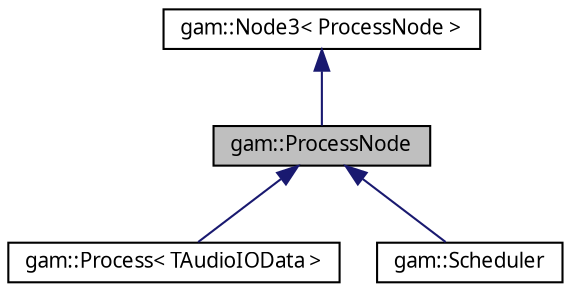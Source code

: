 digraph "gam::ProcessNode"
{
 // LATEX_PDF_SIZE
  bgcolor="transparent";
  edge [fontname="FreeSans.ttf",fontsize="10",labelfontname="FreeSans.ttf",labelfontsize="10"];
  node [fontname="FreeSans.ttf",fontsize="10",shape=record];
  Node1 [label="gam::ProcessNode",height=0.2,width=0.4,color="black", fillcolor="grey75", style="filled", fontcolor="black",tooltip=" "];
  Node2 -> Node1 [dir="back",color="midnightblue",fontsize="10",style="solid",fontname="FreeSans.ttf"];
  Node2 [label="gam::Node3\< ProcessNode \>",height=0.2,width=0.4,color="black",URL="$classgam_1_1_node3.html",tooltip=" "];
  Node1 -> Node3 [dir="back",color="midnightblue",fontsize="10",style="solid",fontname="FreeSans.ttf"];
  Node3 [label="gam::Process\< TAudioIOData \>",height=0.2,width=0.4,color="black",URL="$classgam_1_1_process.html",tooltip="ProcessNode with callback using a gam::AudioIOData-like interface."];
  Node1 -> Node4 [dir="back",color="midnightblue",fontsize="10",style="solid",fontname="FreeSans.ttf"];
  Node4 [label="gam::Scheduler",height=0.2,width=0.4,color="black",URL="$classgam_1_1_scheduler.html",tooltip="Schedules real-time audio processes."];
}
